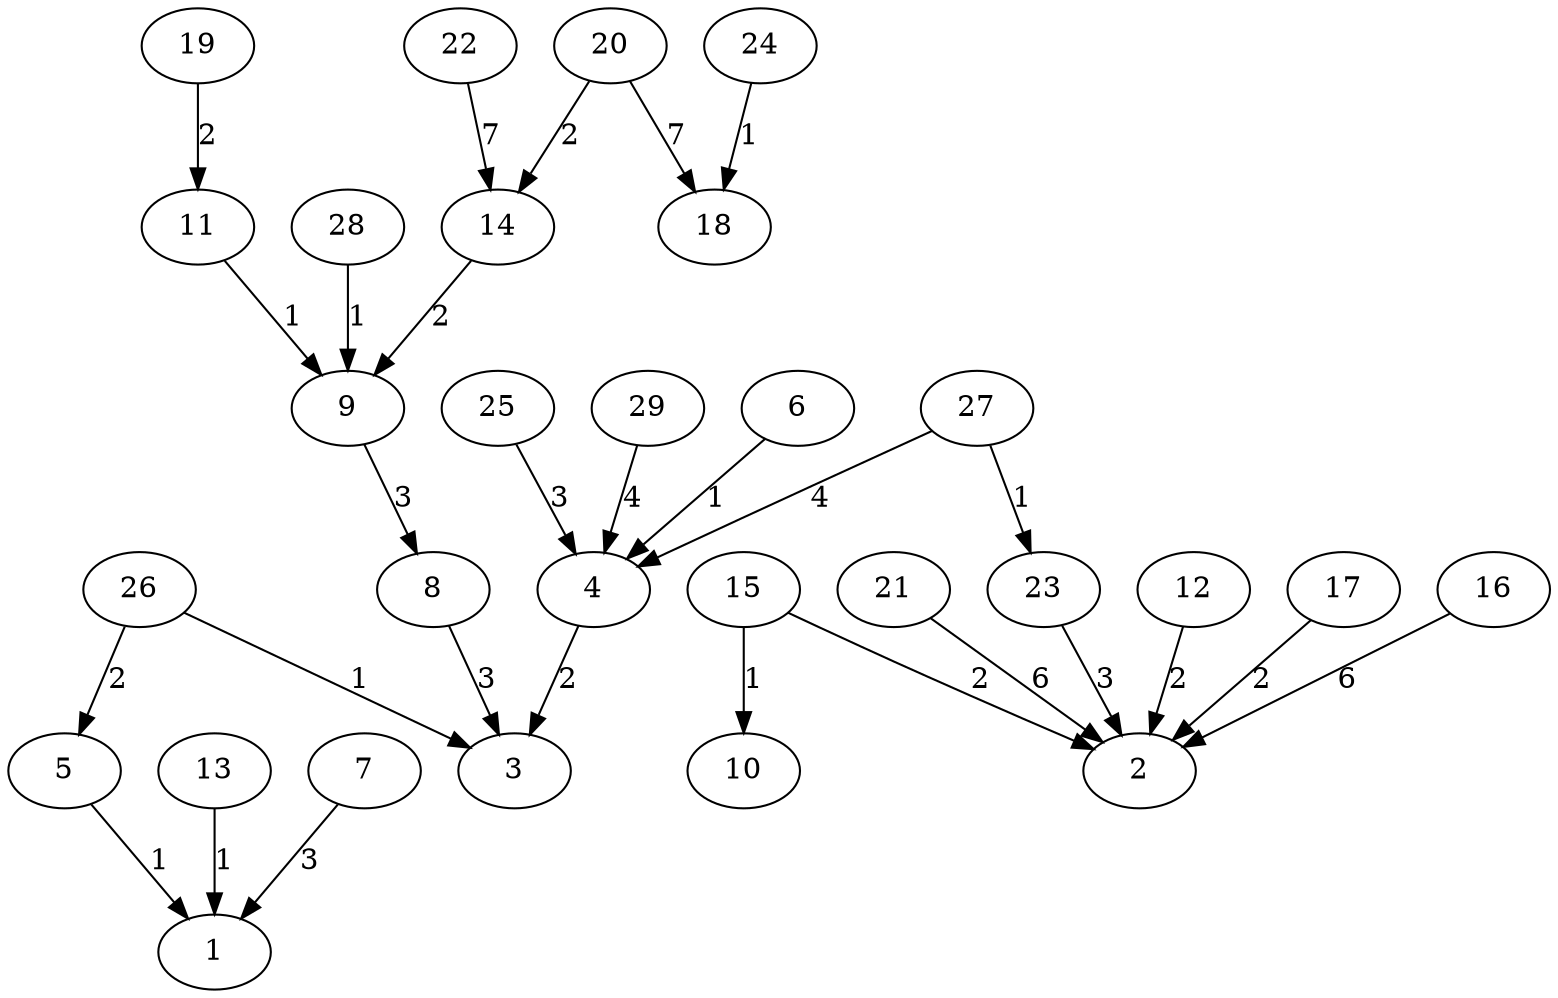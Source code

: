 digraph G {
	5 -> 1 [label="1"];
	6 -> 4 [label="1"];
	11 -> 9 [label="1"];
	13 -> 1 [label="1"];
	15 -> 10 [label="1"];
	24 -> 18 [label="1"];
	26 -> 3 [label="1"];
	27 -> 23 [label="1"];
	28 -> 9 [label="1"];
	4 -> 3 [label="2"];
	12 -> 2 [label="2"];
	14 -> 9 [label="2"];
	15 -> 2 [label="2"];
	17 -> 2 [label="2"];
	19 -> 11 [label="2"];
	20 -> 14 [label="2"];
	26 -> 5 [label="2"];
	7 -> 1 [label="3"];
	8 -> 3 [label="3"];
	9 -> 8 [label="3"];
	23 -> 2 [label="3"];
	25 -> 4 [label="3"];
	27 -> 4 [label="4"];
	29 -> 4 [label="4"];
	16 -> 2 [label="6"];
	21 -> 2 [label="6"];
	20 -> 18 [label="7"];
	22 -> 14 [label="7"];
}